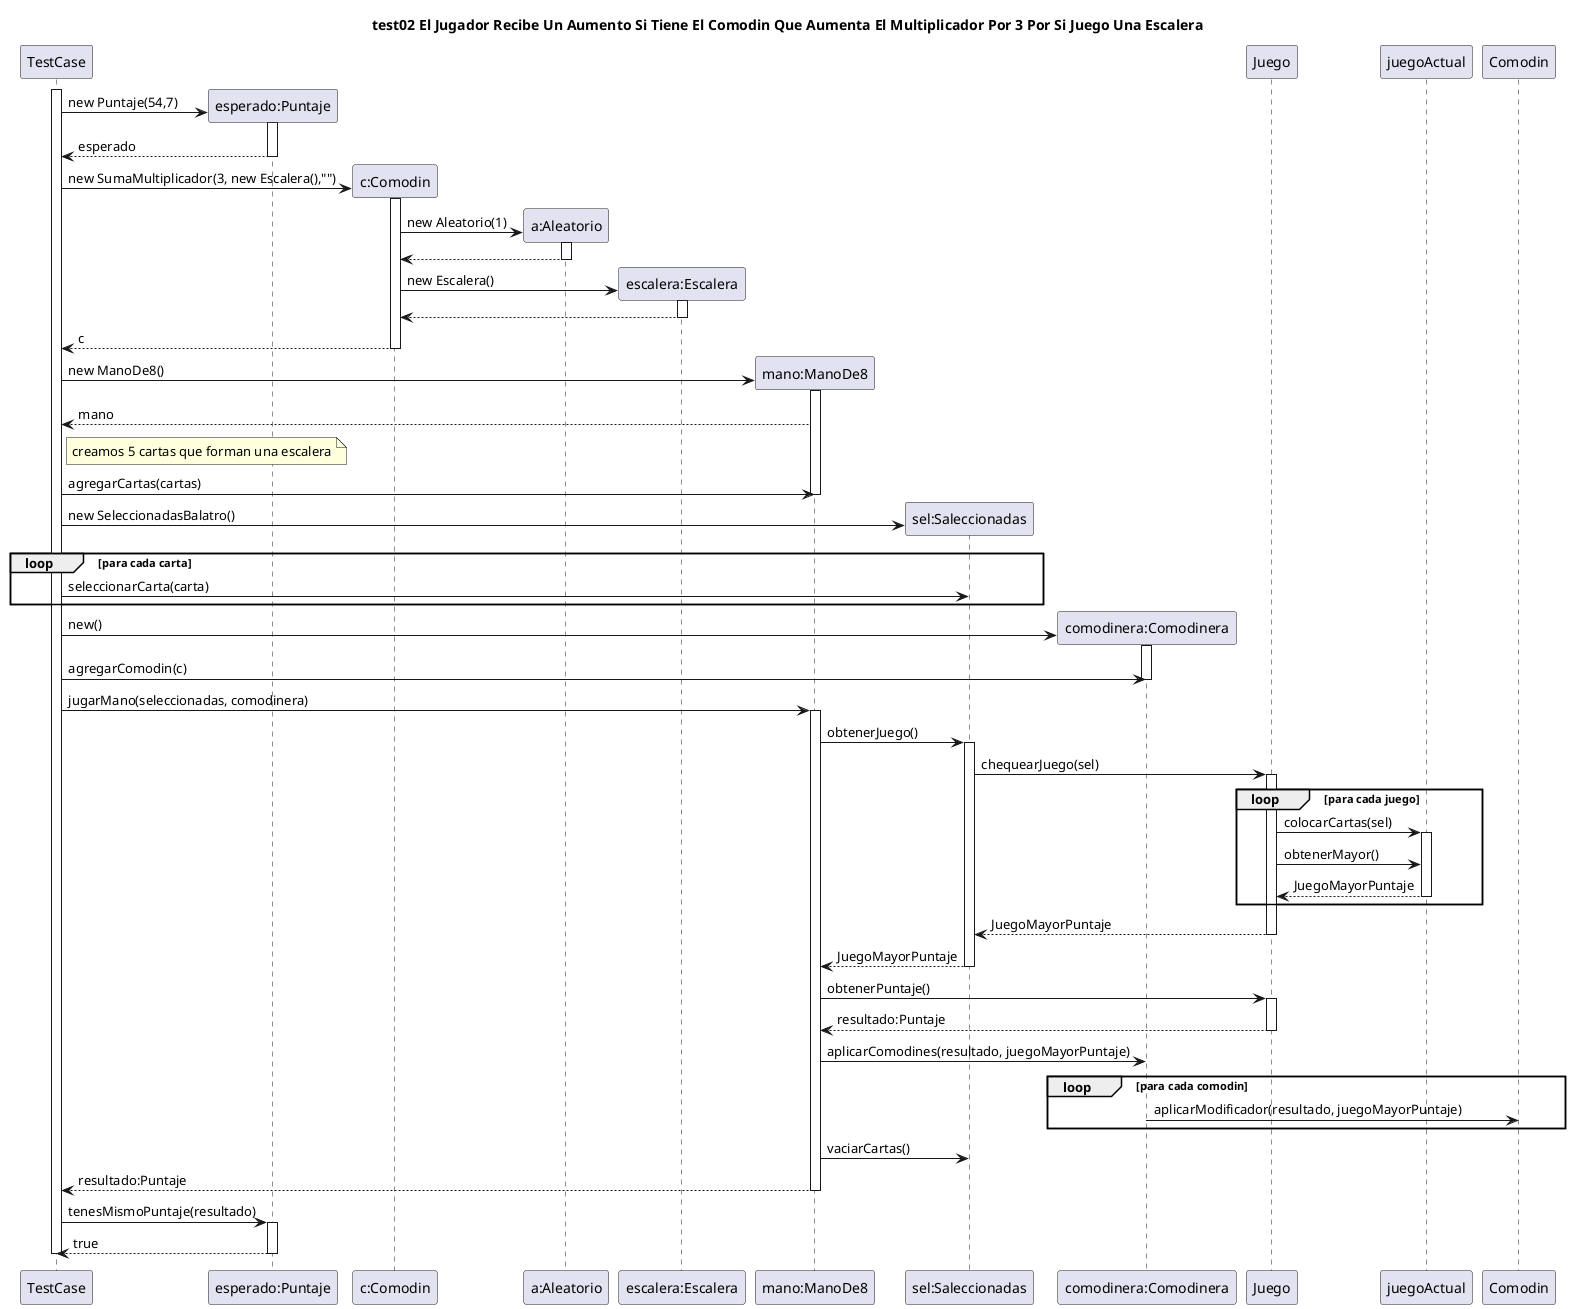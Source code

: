 @startuml casoDeUso2
title "test02 El Jugador Recibe Un Aumento Si Tiene El Comodin Que Aumenta El Multiplicador Por 3 Por Si Juego Una Escalera"


participant "TestCase" as TestCase

activate TestCase

TestCase -> "esperado:Puntaje" as esperado **: new Puntaje(54,7)
activate esperado
TestCase <-- esperado : esperado
deactivate esperado

TestCase -> "c:Comodin" as comodin **: new SumaMultiplicador(3, new Escalera(),"")

activate comodin
comodin -> "a:Aleatorio" as aleatorio **: new Aleatorio(1)
activate aleatorio
comodin <-- aleatorio
deactivate aleatorio
comodin -> "escalera:Escalera" as escalera ** : new Escalera()
activate escalera
comodin <-- escalera
deactivate escalera
TestCase <-- comodin : c
deactivate comodin

TestCase -> "mano:ManoDe8" as mano **: new ManoDe8()
activate mano
TestCase <-- mano : mano
note right of TestCase: creamos 5 cartas que forman una escalera
TestCase -> mano : agregarCartas(cartas)
deactivate mano

TestCase -> "sel:Saleccionadas" as sel ** : new SeleccionadasBalatro()
loop para cada carta
TestCase -> sel : seleccionarCarta(carta)
end

TestCase -> "comodinera:Comodinera" as comodinera **: new()
activate comodinera
TestCase -> comodinera : agregarComodin(c)
deactivate comodinera


TestCase -> mano : jugarMano(seleccionadas, comodinera)
activate mano
mano -> sel : obtenerJuego()
activate sel
sel -> "Juego" : chequearJuego(sel)
activate Juego

loop para cada juego
Juego -> juegoActual : colocarCartas(sel)
activate juegoActual
Juego -> juegoActual : obtenerMayor()
Juego <-- juegoActual : JuegoMayorPuntaje
deactivate juegoActual
end

sel <-- Juego : JuegoMayorPuntaje
deactivate Juego

mano <-- sel : JuegoMayorPuntaje
deactivate sel

mano -> Juego : obtenerPuntaje()
activate Juego
mano <-- Juego : resultado:Puntaje
deactivate Juego

mano -> comodinera : aplicarComodines(resultado, juegoMayorPuntaje)
loop para cada comodin
comodinera -> "Comodin" : aplicarModificador(resultado, juegoMayorPuntaje)
end

mano -> sel: vaciarCartas()

TestCase <-- mano : resultado:Puntaje

deactivate mano


TestCase -> esperado : tenesMismoPuntaje(resultado)
activate esperado
TestCase <-- esperado : true
deactivate esperado

deactivate TestCase

@enduml